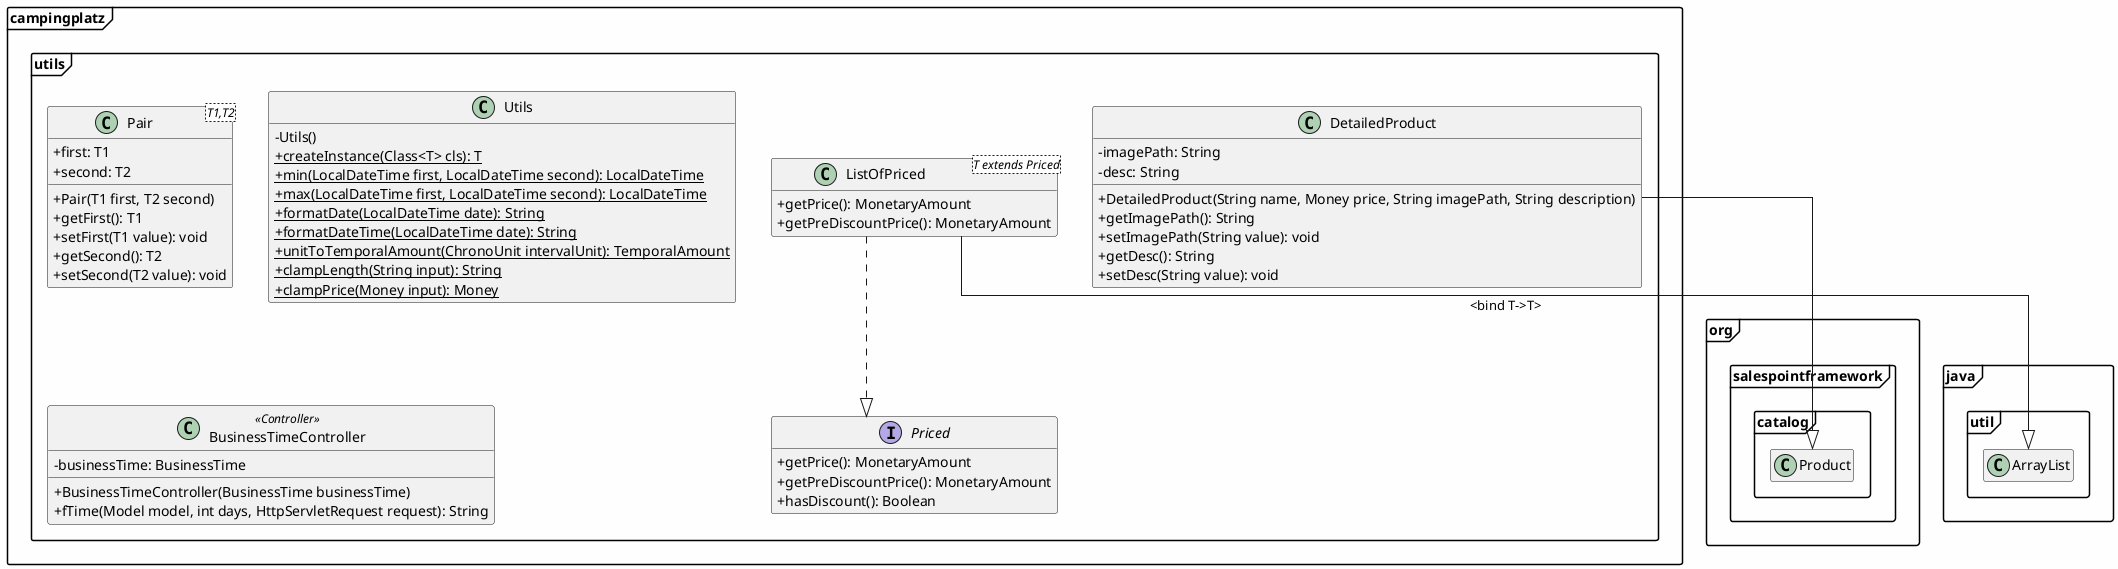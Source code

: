 @startuml
hide empty fields
hide empty methods
skinparam classAttributeIconSize 0
skinparam linetype ortho
skinparam BackgroundColor #FEFEFE
allowmixing
skinparam packageStyle Frame

package campingplatz.utils {
    class DetailedProduct{
    -imagePath: String
    -desc: String
    +DetailedProduct(String name, Money price, String imagePath, String description)
    +getImagePath(): String
    +setImagePath(String value): void
    +getDesc(): String
    +setDesc(String value): void
    }
    class Pair<T1,T2>{
    +first: T1
    +second: T2
    +Pair(T1 first, T2 second)
    +getFirst(): T1
    +setFirst(T1 value): void
    +getSecond(): T2
    +setSecond(T2 value): void
    }
    interface Priced{
    +getPrice(): MonetaryAmount
    +getPreDiscountPrice(): MonetaryAmount
    +hasDiscount(): Boolean
    }
    class Utils{
    -Utils()
    +{static} createInstance(Class<T> cls): T
    +{static} min(LocalDateTime first, LocalDateTime second): LocalDateTime
    +{static} max(LocalDateTime first, LocalDateTime second): LocalDateTime
    +{static} formatDate(LocalDateTime date): String
    +{static} formatDateTime(LocalDateTime date): String
    +{static} unitToTemporalAmount(ChronoUnit intervalUnit): TemporalAmount
    +{static} clampLength(String input): String
    +{static} clampPrice(Money input): Money
    }
    class ListOfPriced <T extends Priced> {
    +getPrice(): MonetaryAmount
    +getPreDiscountPrice(): MonetaryAmount
    }
    class BusinessTimeController<<Controller>> {
    -businessTime: BusinessTime
    +BusinessTimeController(BusinessTime businessTime)
    +fTime(Model model, int days, HttpServletRequest request): String
    }

}

DetailedProduct --|> org.salespointframework.catalog.Product
ListOfPriced --|> java.util.ArrayList: <bind T->T>
ListOfPriced ..|> Priced

@enduml